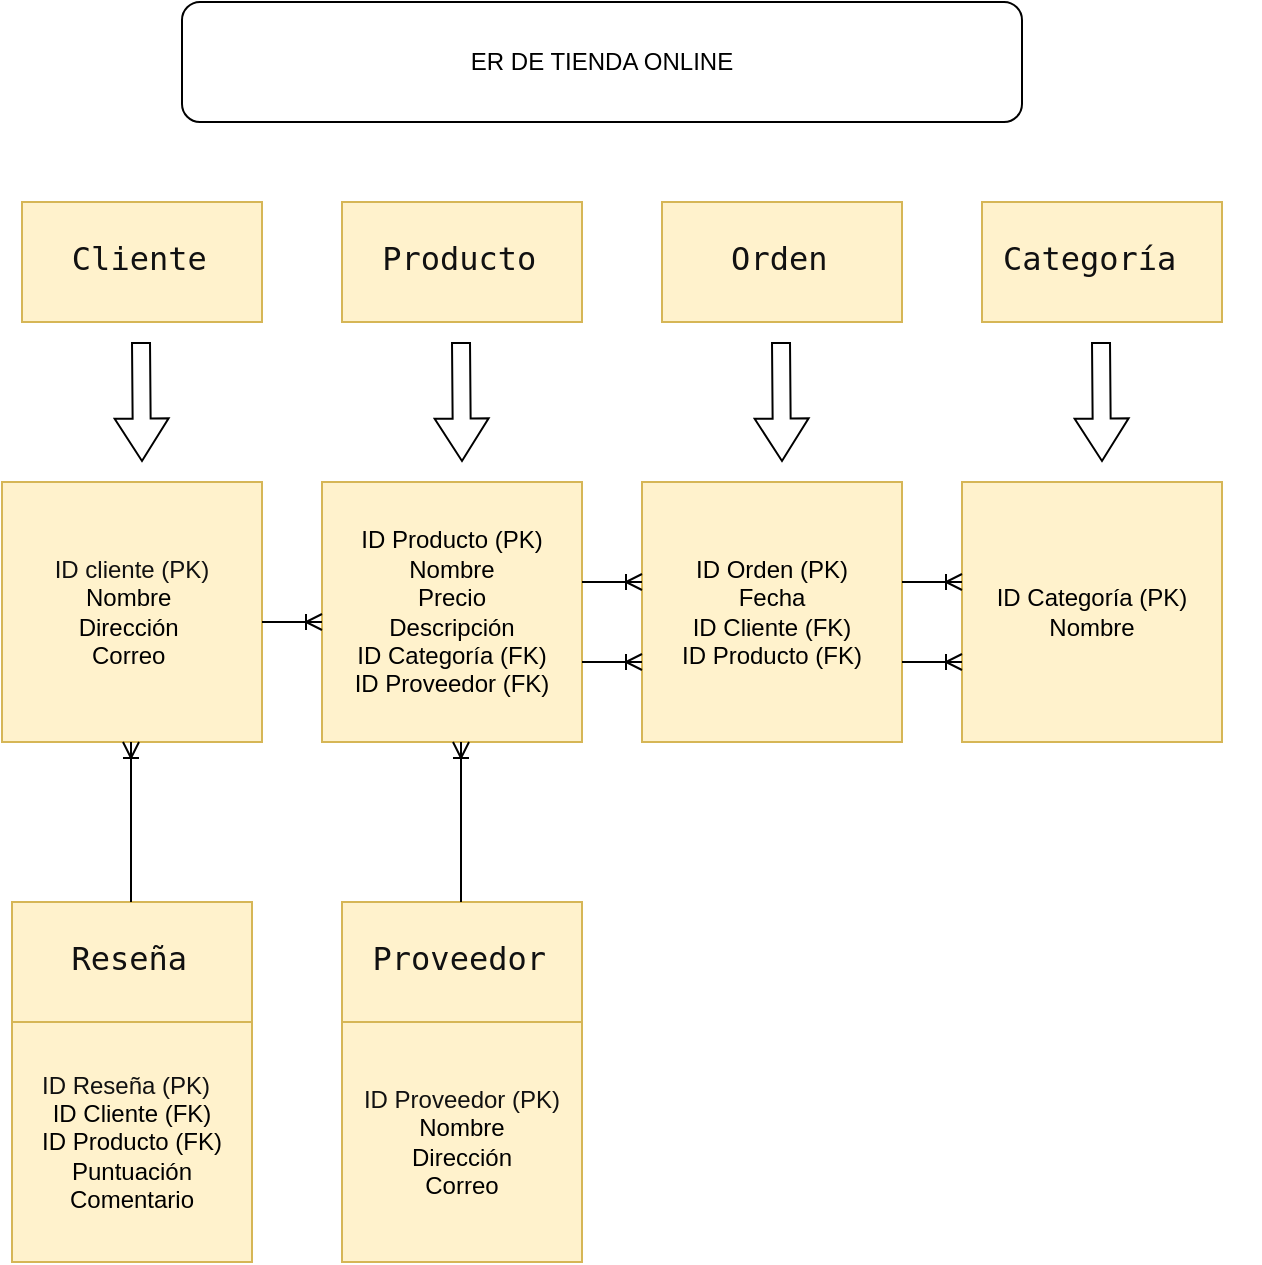 <mxfile version="21.7.5" type="google">
  <diagram name="Página-1" id="KBHEoCEMac8-66LBpJcX">
    <mxGraphModel grid="1" page="1" gridSize="10" guides="1" tooltips="1" connect="1" arrows="1" fold="1" pageScale="1" pageWidth="850" pageHeight="1100" math="0" shadow="0">
      <root>
        <mxCell id="0" />
        <mxCell id="1" parent="0" />
        <mxCell id="2_rQ0krYq-mo3JO2CY---1" value="&lt;pre style=&quot;margin-top: 0px; margin-bottom: 4px; padding: 10px; box-sizing: border-box; border: 1px solid var(--cib-color-stroke-neutral-primary); border-radius: var(--cib-border-radius-large); background: var(--cib-color-syntax-background-surface); padding-inline-end: 32px; color: rgb(17, 17, 17); font-size: 16px;&quot;&gt;&lt;font style=&quot;vertical-align: inherit;&quot;&gt;&lt;font style=&quot;vertical-align: inherit;&quot;&gt;  Proveedor&lt;/font&gt;&lt;/font&gt;&lt;/pre&gt;" style="rounded=0;whiteSpace=wrap;html=1;fillColor=#fff2cc;strokeColor=#d6b656;align=center;" vertex="1" parent="1">
          <mxGeometry x="240" y="420" width="120" height="60" as="geometry" />
        </mxCell>
        <mxCell id="2_rQ0krYq-mo3JO2CY---2" value="&lt;br&gt;&lt;pre style=&quot;margin: 0px 0px 4px; padding: 10px; box-sizing: border-box; border: 1px solid var(--cib-color-stroke-neutral-primary); border-radius: var(--cib-border-radius-large); background: var(--cib-color-syntax-background-surface); padding-inline-end: 32px; color: rgb(17, 17, 17); font-size: 16px; font-style: normal; font-variant-ligatures: normal; font-variant-caps: normal; font-weight: 400; letter-spacing: normal; orphans: 2; text-indent: 0px; text-transform: none; widows: 2; word-spacing: 0px; -webkit-text-stroke-width: 0px; text-decoration-thickness: initial; text-decoration-style: initial; text-decoration-color: initial;&quot;&gt;&lt;code style=&quot;font-size: var(--cib-type-body1-font-size); line-height: var(--cib-type-body1-line-height); font-weight: var(--cib-type-body1-font-weight); font-variation-settings: var(--cib-type-body1-font-variation-settings);&quot;&gt;  &lt;/code&gt;Producto&lt;/pre&gt;&lt;br&gt;" style="rounded=0;whiteSpace=wrap;html=1;fillColor=#fff2cc;strokeColor=#d6b656;" vertex="1" parent="1">
          <mxGeometry x="240" y="70" width="120" height="60" as="geometry" />
        </mxCell>
        <mxCell id="2_rQ0krYq-mo3JO2CY---3" value="&lt;br&gt;&lt;pre style=&quot;margin: 0px 0px 4px; padding: 10px; box-sizing: border-box; border: 1px solid var(--cib-color-stroke-neutral-primary); border-radius: var(--cib-border-radius-large); background: var(--cib-color-syntax-background-surface); padding-inline-end: 32px; color: rgb(17, 17, 17); font-size: 16px; font-style: normal; font-variant-ligatures: normal; font-variant-caps: normal; font-weight: 400; letter-spacing: normal; orphans: 2; text-align: start; text-indent: 0px; text-transform: none; widows: 2; word-spacing: 0px; -webkit-text-stroke-width: 0px; text-decoration-thickness: initial; text-decoration-style: initial; text-decoration-color: initial;&quot;&gt;&lt;code style=&quot;font-size: var(--cib-type-body1-font-size); line-height: var(--cib-type-body1-line-height); font-weight: var(--cib-type-body1-font-weight); font-variation-settings: var(--cib-type-body1-font-variation-settings);&quot;&gt;   Orden &lt;/code&gt;&lt;/pre&gt;&lt;br&gt;" style="rounded=0;whiteSpace=wrap;html=1;fillColor=#fff2cc;strokeColor=#d6b656;" vertex="1" parent="1">
          <mxGeometry x="400" y="70" width="120" height="60" as="geometry" />
        </mxCell>
        <mxCell id="2_rQ0krYq-mo3JO2CY---4" value="&lt;pre style=&quot;margin-top: 0px; margin-bottom: 4px; padding: 10px; box-sizing: border-box; border: 1px solid var(--cib-color-stroke-neutral-primary); border-radius: var(--cib-border-radius-large); background: var(--cib-color-syntax-background-surface); padding-inline-end: 32px; color: rgb(17, 17, 17); font-size: 16px;&quot;&gt;&lt;code style=&quot;font-size: var(--cib-type-body1-font-size); line-height: var(--cib-type-body1-line-height); font-weight: var(--cib-type-body1-font-weight); font-variation-settings: var(--cib-type-body1-font-variation-settings);&quot;&gt;  Categoría &lt;/code&gt;&lt;/pre&gt;" style="rounded=0;whiteSpace=wrap;html=1;fillColor=#fff2cc;strokeColor=#d6b656;align=center;" vertex="1" parent="1">
          <mxGeometry x="560" y="70" width="120" height="60" as="geometry" />
        </mxCell>
        <mxCell id="2_rQ0krYq-mo3JO2CY---5" value="" style="shape=flexArrow;endArrow=classic;html=1;rounded=0;width=9;endSize=6.74;endWidth=17;" edge="1" parent="1">
          <mxGeometry width="50" height="50" relative="1" as="geometry">
            <mxPoint x="139.5" y="140" as="sourcePoint" />
            <mxPoint x="140" y="200" as="targetPoint" />
          </mxGeometry>
        </mxCell>
        <mxCell id="2_rQ0krYq-mo3JO2CY---8" value="" style="shape=flexArrow;endArrow=classic;html=1;rounded=0;width=9;endSize=6.74;endWidth=17;" edge="1" parent="1">
          <mxGeometry width="50" height="50" relative="1" as="geometry">
            <mxPoint x="459.5" y="140" as="sourcePoint" />
            <mxPoint x="460" y="200" as="targetPoint" />
          </mxGeometry>
        </mxCell>
        <mxCell id="2_rQ0krYq-mo3JO2CY---9" value="" style="shape=flexArrow;endArrow=classic;html=1;rounded=0;width=9;endSize=6.74;endWidth=17;" edge="1" parent="1">
          <mxGeometry width="50" height="50" relative="1" as="geometry">
            <mxPoint x="299.5" y="140" as="sourcePoint" />
            <mxPoint x="300" y="200" as="targetPoint" />
          </mxGeometry>
        </mxCell>
        <mxCell id="2_rQ0krYq-mo3JO2CY---10" value="" style="shape=flexArrow;endArrow=classic;html=1;rounded=0;width=9;endSize=6.74;endWidth=17;" edge="1" parent="1">
          <mxGeometry width="50" height="50" relative="1" as="geometry">
            <mxPoint x="619.5" y="140" as="sourcePoint" />
            <mxPoint x="620" y="200" as="targetPoint" />
          </mxGeometry>
        </mxCell>
        <mxCell id="2_rQ0krYq-mo3JO2CY---11" value="&lt;div style=&quot;text-align: start;&quot;&gt;&lt;span style=&quot;background-color: initial;&quot;&gt;&lt;font color=&quot;#111111&quot;&gt;&lt;font style=&quot;vertical-align: inherit;&quot;&gt;&lt;font style=&quot;vertical-align: inherit;&quot;&gt;&lt;font style=&quot;vertical-align: inherit;&quot;&gt;&lt;font style=&quot;vertical-align: inherit;&quot;&gt;ID cliente (PK)&lt;/font&gt;&lt;/font&gt;&lt;/font&gt;&lt;/font&gt;&lt;/font&gt;&lt;/span&gt;&lt;/div&gt;&lt;font style=&quot;vertical-align: inherit;&quot;&gt;&lt;font style=&quot;vertical-align: inherit;&quot;&gt;&lt;font style=&quot;vertical-align: inherit;&quot;&gt;&lt;font style=&quot;vertical-align: inherit;&quot;&gt;Nombre&amp;nbsp;&lt;/font&gt;&lt;/font&gt;&lt;/font&gt;&lt;/font&gt;&lt;br&gt;&lt;font style=&quot;vertical-align: inherit;&quot;&gt;&lt;font style=&quot;vertical-align: inherit;&quot;&gt;&lt;font style=&quot;vertical-align: inherit;&quot;&gt;&lt;font style=&quot;vertical-align: inherit;&quot;&gt;Dirección&amp;nbsp;&lt;/font&gt;&lt;/font&gt;&lt;/font&gt;&lt;/font&gt;&lt;br&gt;&lt;font style=&quot;vertical-align: inherit;&quot;&gt;&lt;font style=&quot;vertical-align: inherit;&quot;&gt;&lt;font style=&quot;vertical-align: inherit;&quot;&gt;&lt;font style=&quot;vertical-align: inherit;&quot;&gt;Correo&amp;nbsp;&lt;/font&gt;&lt;/font&gt;&lt;/font&gt;&lt;/font&gt;" style="whiteSpace=wrap;html=1;aspect=fixed;fillColor=#fff2cc;strokeColor=#d6b656;" vertex="1" parent="1">
          <mxGeometry x="70" y="210" width="130" height="130" as="geometry" />
        </mxCell>
        <mxCell id="2_rQ0krYq-mo3JO2CY---12" value="&lt;font style=&quot;vertical-align: inherit;&quot;&gt;&lt;font style=&quot;vertical-align: inherit;&quot;&gt;ID Producto (PK)&lt;/font&gt;&lt;/font&gt;&lt;br&gt;&lt;font style=&quot;vertical-align: inherit;&quot;&gt;&lt;font style=&quot;vertical-align: inherit;&quot;&gt;Nombre &lt;/font&gt;&lt;/font&gt;&lt;br&gt;&lt;font style=&quot;vertical-align: inherit;&quot;&gt;&lt;font style=&quot;vertical-align: inherit;&quot;&gt;Precio &lt;/font&gt;&lt;/font&gt;&lt;br&gt;&lt;font style=&quot;vertical-align: inherit;&quot;&gt;&lt;font style=&quot;vertical-align: inherit;&quot;&gt;Descripción &lt;/font&gt;&lt;/font&gt;&lt;br&gt;&lt;font style=&quot;vertical-align: inherit;&quot;&gt;&lt;font style=&quot;vertical-align: inherit;&quot;&gt;ID Categoría (FK)&lt;/font&gt;&lt;/font&gt;&lt;br&gt;&lt;font style=&quot;vertical-align: inherit;&quot;&gt;&lt;font style=&quot;vertical-align: inherit;&quot;&gt;ID Proveedor (FK)&lt;/font&gt;&lt;/font&gt;" style="whiteSpace=wrap;html=1;aspect=fixed;fillColor=#fff2cc;strokeColor=#d6b656;" vertex="1" parent="1">
          <mxGeometry x="230" y="210" width="130" height="130" as="geometry" />
        </mxCell>
        <mxCell id="2_rQ0krYq-mo3JO2CY---13" value="&lt;font style=&quot;vertical-align: inherit;&quot;&gt;&lt;font style=&quot;vertical-align: inherit;&quot;&gt;&lt;font style=&quot;vertical-align: inherit;&quot;&gt;&lt;font style=&quot;vertical-align: inherit;&quot;&gt;ID Orden (PK)&lt;/font&gt;&lt;/font&gt;&lt;/font&gt;&lt;/font&gt;&lt;br&gt;&lt;font style=&quot;vertical-align: inherit;&quot;&gt;&lt;font style=&quot;vertical-align: inherit;&quot;&gt;&lt;font style=&quot;vertical-align: inherit;&quot;&gt;&lt;font style=&quot;vertical-align: inherit;&quot;&gt;Fecha &lt;/font&gt;&lt;/font&gt;&lt;/font&gt;&lt;/font&gt;&lt;br&gt;&lt;font style=&quot;vertical-align: inherit;&quot;&gt;&lt;font style=&quot;vertical-align: inherit;&quot;&gt;&lt;font style=&quot;vertical-align: inherit;&quot;&gt;&lt;font style=&quot;vertical-align: inherit;&quot;&gt;ID Cliente (FK)&lt;/font&gt;&lt;/font&gt;&lt;/font&gt;&lt;/font&gt;&lt;br&gt;&lt;font style=&quot;vertical-align: inherit;&quot;&gt;&lt;font style=&quot;vertical-align: inherit;&quot;&gt;&lt;font style=&quot;vertical-align: inherit;&quot;&gt;&lt;font style=&quot;vertical-align: inherit;&quot;&gt;ID Producto (FK)&lt;/font&gt;&lt;/font&gt;&lt;/font&gt;&lt;/font&gt;" style="whiteSpace=wrap;html=1;aspect=fixed;fillColor=#fff2cc;strokeColor=#d6b656;direction=south;" vertex="1" parent="1">
          <mxGeometry x="390" y="210" width="130" height="130" as="geometry" />
        </mxCell>
        <mxCell id="2_rQ0krYq-mo3JO2CY---16" value="&lt;pre style=&quot;margin-top: 0px; margin-bottom: 4px; padding: 10px; box-sizing: border-box; border: 1px solid var(--cib-color-stroke-neutral-primary); border-radius: var(--cib-border-radius-large); background: var(--cib-color-syntax-background-surface); padding-inline-end: 32px; color: rgb(17, 17, 17); font-size: 16px; text-align: start;&quot;&gt;&lt;code style=&quot;font-size: var(--cib-type-body1-font-size); line-height: var(--cib-type-body1-line-height); font-weight: var(--cib-type-body1-font-weight); font-variation-settings: var(--cib-type-body1-font-variation-settings);&quot;&gt;  Cliente&lt;/code&gt;&lt;/pre&gt;" style="rounded=0;whiteSpace=wrap;html=1;fillColor=#fff2cc;strokeColor=#d6b656;" vertex="1" parent="1">
          <mxGeometry x="80" y="70" width="120" height="60" as="geometry" />
        </mxCell>
        <mxCell id="2_rQ0krYq-mo3JO2CY---18" value="&lt;div style=&quot;text-align: start;&quot;&gt;&lt;span style=&quot;background-color: initial;&quot;&gt;&lt;font color=&quot;#111111&quot;&gt;ID Proveedor (PK)&lt;/font&gt;&lt;/span&gt;&lt;/div&gt;Nombre&lt;br&gt;Dirección&lt;br&gt;Correo" style="whiteSpace=wrap;html=1;aspect=fixed;fillColor=#fff2cc;strokeColor=#d6b656;" vertex="1" parent="1">
          <mxGeometry x="240" y="480" width="120" height="120" as="geometry" />
        </mxCell>
        <mxCell id="2_rQ0krYq-mo3JO2CY---33" value="ER DE TIENDA ONLINE" style="rounded=1;whiteSpace=wrap;html=1;" vertex="1" parent="1">
          <mxGeometry x="160" y="-30" width="420" height="60" as="geometry" />
        </mxCell>
        <mxCell id="6vC8pZGKXKbh-kkH-_tI-16" value="&lt;pre style=&quot;margin-top: 0px; margin-bottom: 4px; padding: 10px; box-sizing: border-box; border: 1px solid var(--cib-color-stroke-neutral-primary); border-radius: var(--cib-border-radius-large); background: var(--cib-color-syntax-background-surface); padding-inline-end: 32px; color: rgb(17, 17, 17); font-size: 16px;&quot;&gt;  Reseña&lt;/pre&gt;" style="rounded=0;whiteSpace=wrap;html=1;fillColor=#fff2cc;strokeColor=#d6b656;align=center;" vertex="1" parent="1">
          <mxGeometry x="75" y="420" width="120" height="60" as="geometry" />
        </mxCell>
        <mxCell id="6vC8pZGKXKbh-kkH-_tI-17" value="&lt;div style=&quot;text-align: start;&quot;&gt;&lt;span style=&quot;background-color: initial;&quot;&gt;&lt;font color=&quot;#111111&quot;&gt;ID Reseña (PK)&lt;/font&gt;&lt;/span&gt;&lt;/div&gt;ID Cliente (FK)&lt;br&gt;ID Producto (FK)&lt;br&gt;Puntuación&lt;br&gt;Comentario" style="whiteSpace=wrap;html=1;aspect=fixed;fillColor=#fff2cc;strokeColor=#d6b656;" vertex="1" parent="1">
          <mxGeometry x="75" y="480" width="120" height="120" as="geometry" />
        </mxCell>
        <mxCell id="cMp0zO3CUKL-uk4ojcGl-8" value="" style="edgeStyle=entityRelationEdgeStyle;fontSize=12;html=1;endArrow=ERoneToMany;rounded=0;" edge="1" parent="1">
          <mxGeometry width="100" height="100" relative="1" as="geometry">
            <mxPoint x="200" y="280" as="sourcePoint" />
            <mxPoint x="230" y="280" as="targetPoint" />
            <Array as="points">
              <mxPoint x="240" y="260" />
              <mxPoint x="240" y="280" />
              <mxPoint x="340" y="370" />
              <mxPoint x="350" y="370" />
              <mxPoint x="185" y="280" />
            </Array>
          </mxGeometry>
        </mxCell>
        <mxCell id="cMp0zO3CUKL-uk4ojcGl-11" value="" style="edgeStyle=entityRelationEdgeStyle;fontSize=12;html=1;endArrow=ERoneToMany;rounded=0;" edge="1" parent="1">
          <mxGeometry width="100" height="100" relative="1" as="geometry">
            <mxPoint x="360" y="300" as="sourcePoint" />
            <mxPoint x="390" y="300" as="targetPoint" />
            <Array as="points">
              <mxPoint x="400" y="280" />
              <mxPoint x="500" y="390" />
              <mxPoint x="510" y="390" />
            </Array>
          </mxGeometry>
        </mxCell>
        <mxCell id="cMp0zO3CUKL-uk4ojcGl-12" value="" style="edgeStyle=entityRelationEdgeStyle;fontSize=12;html=1;endArrow=ERoneToMany;rounded=0;" edge="1" parent="1">
          <mxGeometry width="100" height="100" relative="1" as="geometry">
            <mxPoint x="360" y="260" as="sourcePoint" />
            <mxPoint x="390" y="260" as="targetPoint" />
            <Array as="points">
              <mxPoint x="400" y="240" />
              <mxPoint x="405" y="260" />
              <mxPoint x="415" y="260" />
              <mxPoint x="500" y="350" />
              <mxPoint x="405" y="260" />
              <mxPoint x="405" y="260" />
              <mxPoint x="510" y="350" />
            </Array>
          </mxGeometry>
        </mxCell>
        <mxCell id="2_rQ0krYq-mo3JO2CY---14" value="ID Categoría (PK)&lt;br&gt;Nombre" style="whiteSpace=wrap;html=1;aspect=fixed;fillColor=#fff2cc;strokeColor=#d6b656;" vertex="1" parent="1">
          <mxGeometry x="550" y="210" width="130" height="130" as="geometry" />
        </mxCell>
        <mxCell id="cMp0zO3CUKL-uk4ojcGl-15" value="" style="edgeStyle=entityRelationEdgeStyle;fontSize=12;html=1;endArrow=ERoneToMany;rounded=0;" edge="1" parent="1">
          <mxGeometry width="100" height="100" relative="1" as="geometry">
            <mxPoint x="520" y="260" as="sourcePoint" />
            <mxPoint x="550" y="260" as="targetPoint" />
            <Array as="points">
              <mxPoint x="560" y="240" />
              <mxPoint x="565" y="260" />
              <mxPoint x="575" y="260" />
              <mxPoint x="660" y="350" />
              <mxPoint x="690" y="250" />
              <mxPoint x="565" y="260" />
              <mxPoint x="565" y="260" />
              <mxPoint x="670" y="350" />
            </Array>
          </mxGeometry>
        </mxCell>
        <mxCell id="cMp0zO3CUKL-uk4ojcGl-17" value="" style="edgeStyle=entityRelationEdgeStyle;fontSize=12;html=1;endArrow=ERoneToMany;rounded=0;" edge="1" parent="1">
          <mxGeometry width="100" height="100" relative="1" as="geometry">
            <mxPoint x="520" y="300" as="sourcePoint" />
            <mxPoint x="550" y="300" as="targetPoint" />
            <Array as="points">
              <mxPoint x="560" y="280" />
              <mxPoint x="565" y="300" />
              <mxPoint x="575" y="300" />
              <mxPoint x="660" y="390" />
              <mxPoint x="690" y="290" />
              <mxPoint x="565" y="300" />
              <mxPoint x="565" y="300" />
              <mxPoint x="670" y="390" />
            </Array>
          </mxGeometry>
        </mxCell>
        <mxCell id="cMp0zO3CUKL-uk4ojcGl-22" value="" style="fontSize=12;html=1;endArrow=ERoneToMany;rounded=0;" edge="1" parent="1">
          <mxGeometry width="100" height="100" relative="1" as="geometry">
            <mxPoint x="299.5" y="420" as="sourcePoint" />
            <mxPoint x="299.5" y="340" as="targetPoint" />
          </mxGeometry>
        </mxCell>
        <mxCell id="cMp0zO3CUKL-uk4ojcGl-23" value="" style="fontSize=12;html=1;endArrow=ERoneToMany;rounded=0;" edge="1" parent="1">
          <mxGeometry width="100" height="100" relative="1" as="geometry">
            <mxPoint x="134.5" y="420" as="sourcePoint" />
            <mxPoint x="134.5" y="340" as="targetPoint" />
          </mxGeometry>
        </mxCell>
      </root>
    </mxGraphModel>
  </diagram>
</mxfile>
